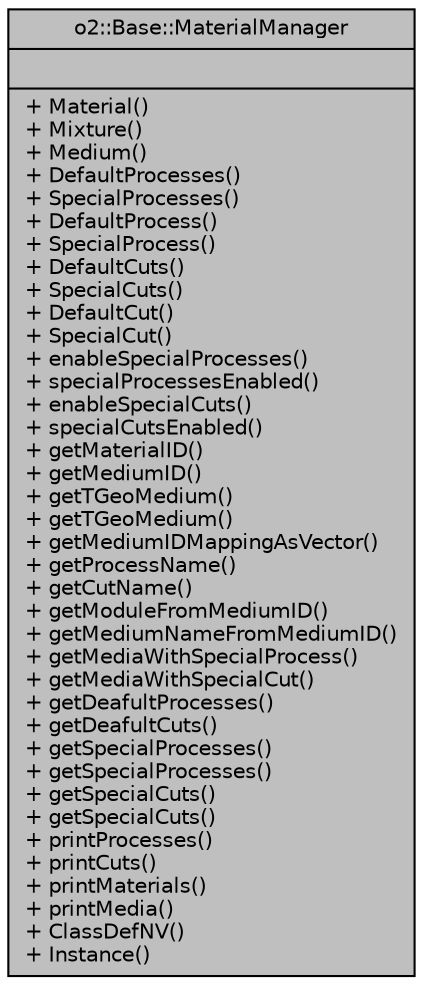 digraph "o2::Base::MaterialManager"
{
 // INTERACTIVE_SVG=YES
  bgcolor="transparent";
  edge [fontname="Helvetica",fontsize="10",labelfontname="Helvetica",labelfontsize="10"];
  node [fontname="Helvetica",fontsize="10",shape=record];
  Node1 [label="{o2::Base::MaterialManager\n||+ Material()\l+ Mixture()\l+ Medium()\l+ DefaultProcesses()\l+ SpecialProcesses()\l+ DefaultProcess()\l+ SpecialProcess()\l+ DefaultCuts()\l+ SpecialCuts()\l+ DefaultCut()\l+ SpecialCut()\l+ enableSpecialProcesses()\l+ specialProcessesEnabled()\l+ enableSpecialCuts()\l+ specialCutsEnabled()\l+ getMaterialID()\l+ getMediumID()\l+ getTGeoMedium()\l+ getTGeoMedium()\l+ getMediumIDMappingAsVector()\l+ getProcessName()\l+ getCutName()\l+ getModuleFromMediumID()\l+ getMediumNameFromMediumID()\l+ getMediaWithSpecialProcess()\l+ getMediaWithSpecialCut()\l+ getDeafultProcesses()\l+ getDeafultCuts()\l+ getSpecialProcesses()\l+ getSpecialProcesses()\l+ getSpecialCuts()\l+ getSpecialCuts()\l+ printProcesses()\l+ printCuts()\l+ printMaterials()\l+ printMedia()\l+ ClassDefNV()\l+ Instance()\l}",height=0.2,width=0.4,color="black", fillcolor="grey75", style="filled" fontcolor="black"];
}
